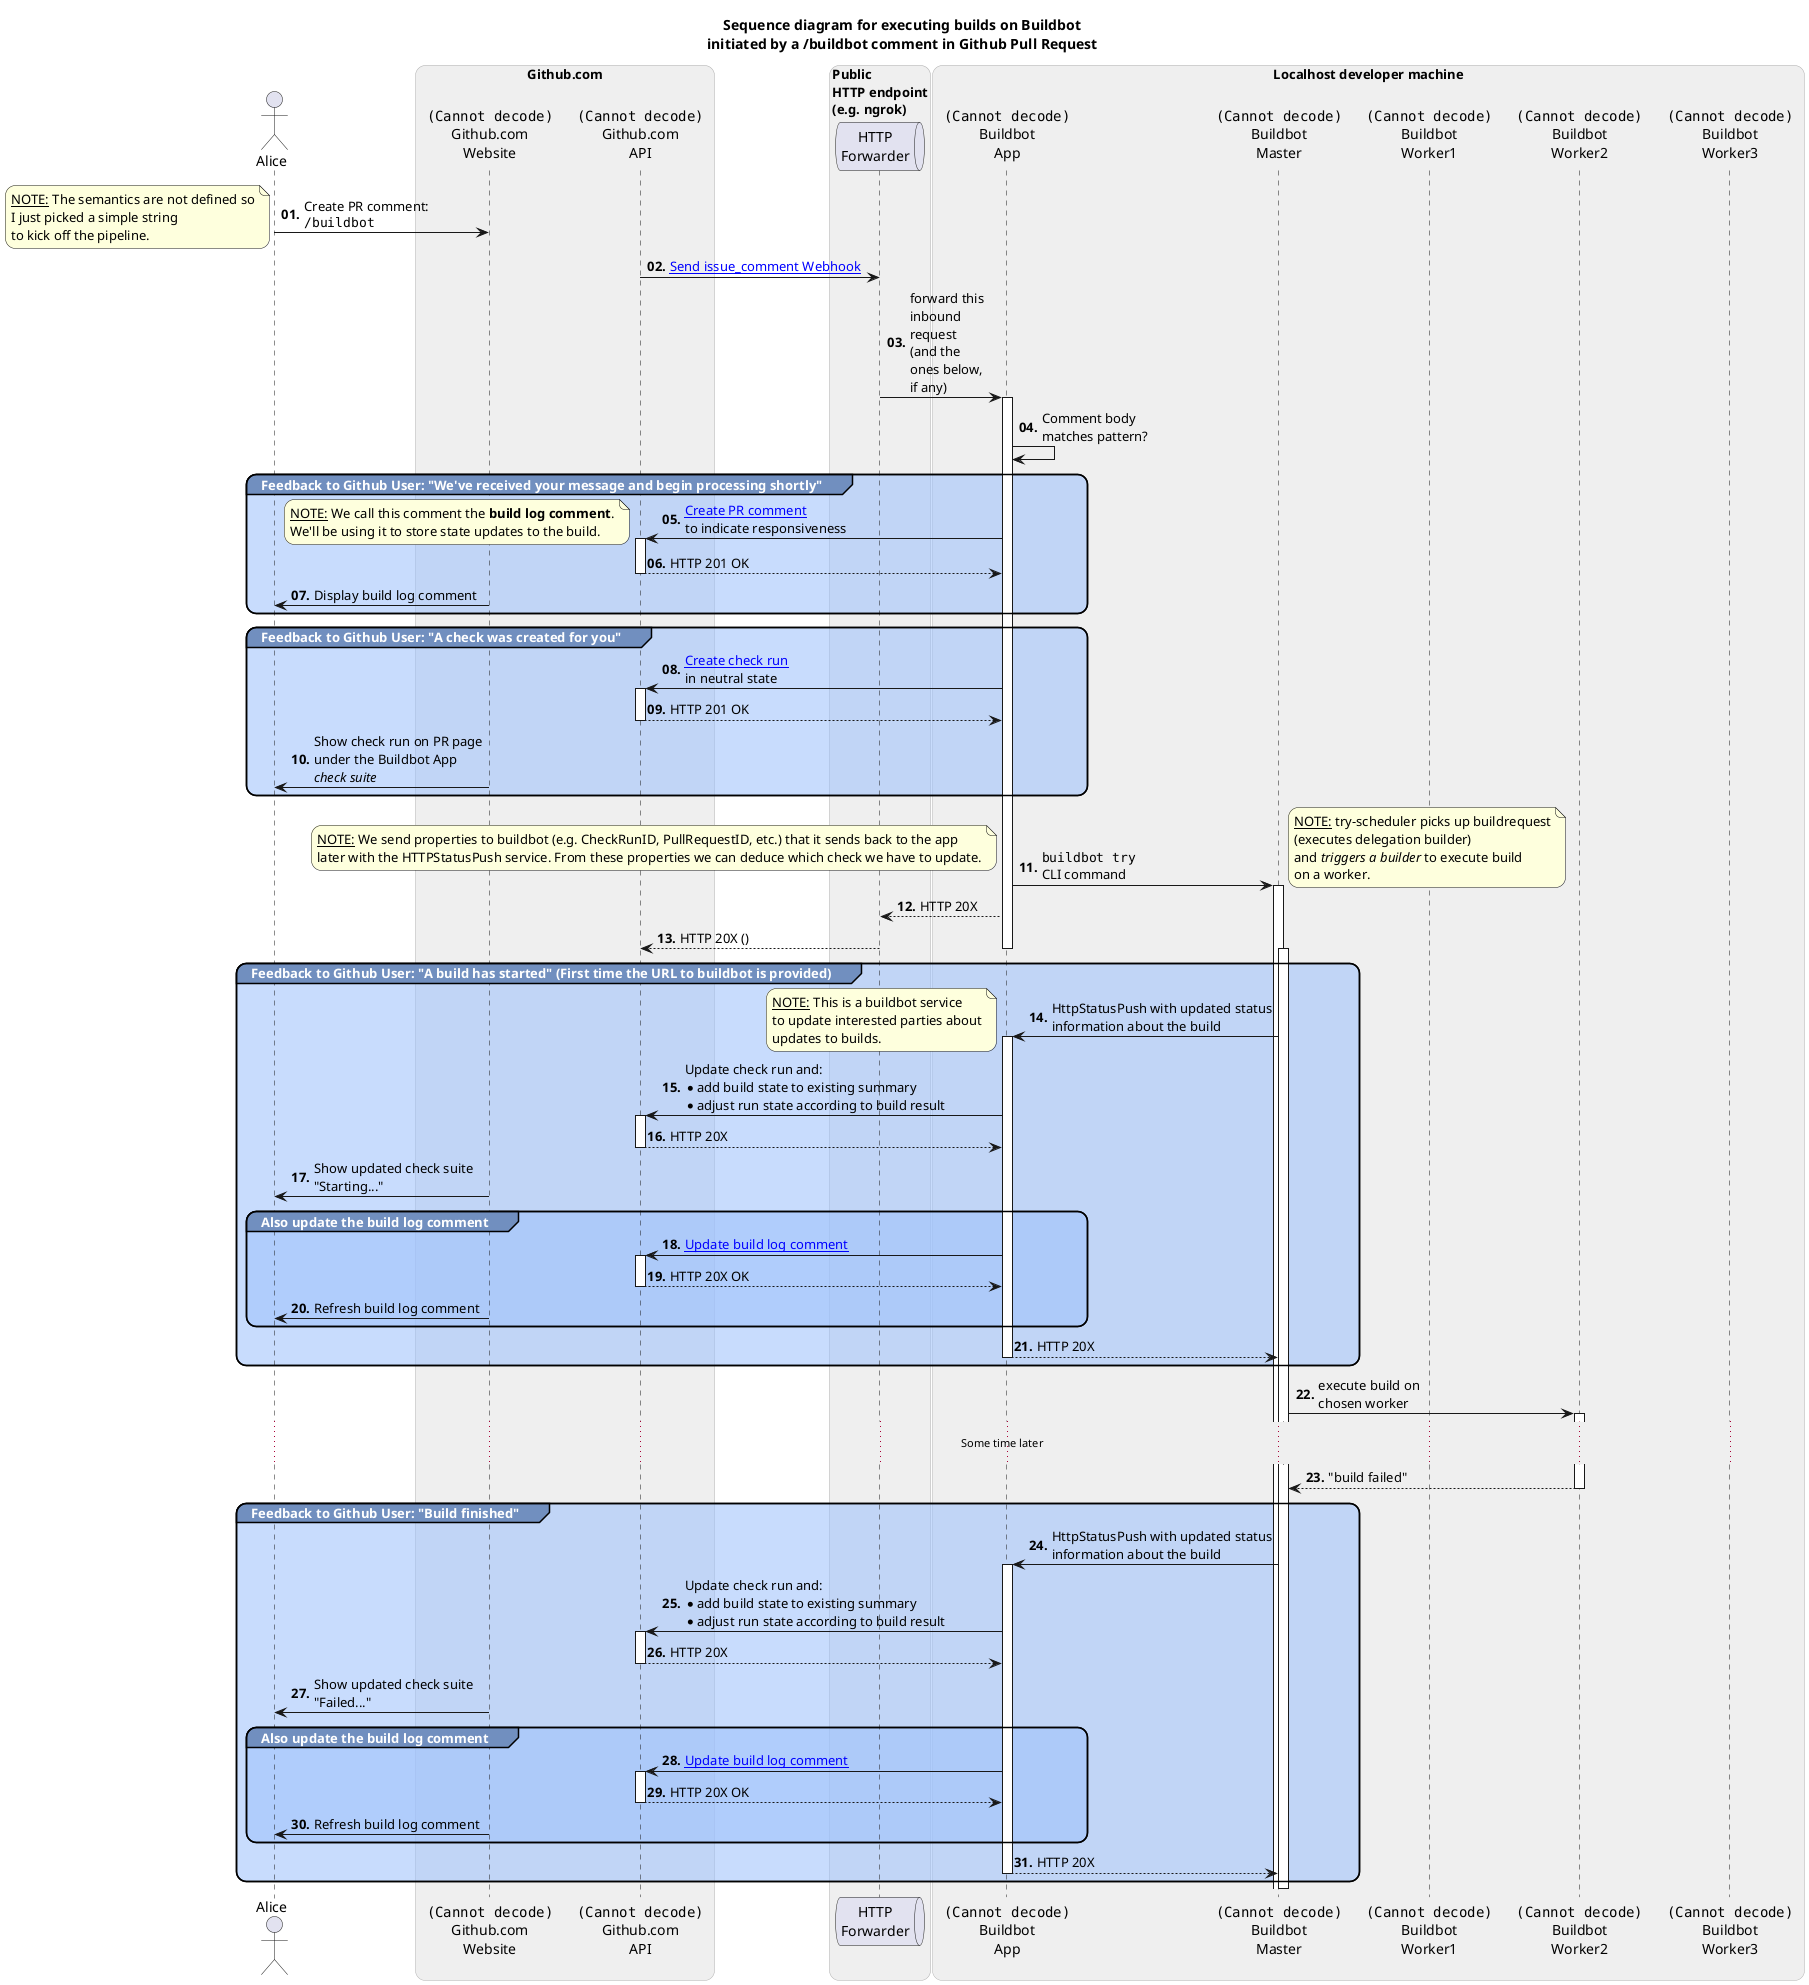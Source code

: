 @startuml on-buildbot-comment
' For on-the-fly rendering of the latest version of this diagram, please visit:
' http://www.plantuml.com/plantuml/proxy?idx=0&src=https://raw.githubusercontent.com/kwk/buildbot-app/main/docs/media/on-buildbot-comment.puml&fmt=svg
'
' To generate a PNG diagram from this file follow these steps:
' $ wget -o plantuml.jar http://sourceforge.net/projects/plantuml/files/plantuml.jar/download
' $ java -jar plantuml.jar -verbose on-buildbot-comment.puml

' Give calls and returns a number for easier referencing
autonumber "<B>00."

title
    Sequence diagram for executing builds on Buildbot
    initiated by a /buildbot comment in Github Pull Request
end title

' When you comment this out, you'll get the participants and actors repeated at
' the bottom which is nice for a big diagram
' skinparam style strictuml

skinparam monochrome false
skinparam SequenceBoxBackgroundColor #efefef
skinparam SequenceBoxBorderColor #aeaeae
skinparam roundcorner 20
skinparam SequenceGroupBackgroundColor #718fbf
skinparam SequenceGroupHeaderFontColor #ffffff
skinparam SequenceGroupBodyBackgroundColor #9dc1fc90
' Style participants
skinparam ParticipantBackgroundColor #efefef
skinparam ParticipantBorderColor #efefef
skinparam defaultFontName Red Hat Display Regular

actor "Alice" as alice

box "Github.com"
    participant "<img github-logo/github-mark.png{scale=0.3}>\nGithub.com\nWebsite" as gh
    participant "<img github-logo/github-mark.png{scale=0.3}>\nGithub.com\nAPI" as ghapi
end box

box "Public\nHTTP endpoint\n(e.g. ngrok)"
    queue "HTTP\nForwarder" as forwarder
end box

box "Localhost developer machine"
    participant "<img logo/logo-round-smaller.png{scale=1}>\nBuildbot\nApp" as app
    participant "<img buildbot-logo/buildbot.png{scale=0.3}>\nBuildbot\nMaster" as master
    participant "<img windows-logo/windows.png{scale=0.1}>\nBuildbot\nWorker1" as worker1
    participant "<img tux-logo/tux.svg{scale=0.4}>\nBuildbot\nWorker2" as worker2
    participant "<img apple-logo/apple.png{scale=0.1}>\nBuildbot\nWorker3" as worker3
end box

' app -> forwarder : Register to receive events\n(only needed during\ndevelopment stage)
alice -> gh : Create PR comment:\n""/buildbot""
note left : <u>NOTE:</u> The semantics are not defined so\nI just picked a simple string\nto kick off the pipeline.
ghapi -> forwarder : [[https://docs.github.com/en/webhooks-and-events/webhooks/webhook-events-and-payloads#issue_comment Send issue_comment Webhook]]
forwarder -> app : forward this\ninbound\nrequest\n(and the\nones below,\nif any)
activate app
        app -> app : Comment body\nmatches pattern?
        
        group Feedback to Github User: "We've received your message and begin processing shortly"
            app -> ghapi : [[https://docs.github.com/en/rest/issues/comments#create-an-issue-comment Create PR comment]]\nto indicate responsiveness
            note left: <u>NOTE:</u> We call this comment the <b>build log comment</b>.\nWe'll be using it to store state updates to the build.
            activate ghapi
                return HTTP 201 OK
            gh -> alice : Display build log comment
        end

        group Feedback to Github User: "A check was created for you"
            app -> ghapi : [[https://docs.github.com/en/rest/checks/runs#create-a-check-run Create check run]]\nin neutral state
            activate ghapi
                return HTTP 201 OK
            gh -> alice : Show check run on PR page\nunder the Buildbot App\n<i>check suite</i>
        end

        app -> master : ""buildbot try""\nCLI command
        note left : <u>NOTE:</u> We send properties to buildbot (e.g. CheckRunID, PullRequestID, etc.) that it sends back to the app\nlater with the HTTPStatusPush service. From these properties we can deduce which check we have to update.
        activate master
            note right : <u>NOTE:</u> try-scheduler picks up buildrequest\n(executes delegation builder)\nand <i>triggers a builder</i> to execute build\non a worker. 
        app --> forwarder : HTTP 20X
    forwarder --> ghapi : HTTP 20X ()
deactivate app
        
activate master
    
    group Feedback to Github User: "A build has started" (First time the URL to buildbot is provided)
        master -> app : HttpStatusPush with updated status\ninformation about the build
        note left : <u>NOTE:</u> This is a buildbot service\nto update interested parties about\nupdates to builds.
        activate app
            app -> ghapi : Update check run and:\n* add build state to existing summary\n*adjust run state according to build result
            activate ghapi
                return HTTP 20X
            
        gh -> alice : Show updated check suite\n"Starting..."

        group Also update the build log comment
            app -> ghapi : [[https://docs.github.com/en/rest/issues/comments#update-an-issue-comment Update build log comment]]
            activate ghapi
                return HTTP 20X OK
            gh -> alice : Refresh build log comment
        end
        return HTTP 20X
    end
    
    master -> worker2 : execute build on\nchosen worker

    activate worker2
        ...Some time later...
        return "build failed"
    
    group Feedback to Github User: "Build finished"
        master -> app : HttpStatusPush with updated status\ninformation about the build
        activate app
            app -> ghapi : Update check run and:\n* add build state to existing summary\n*adjust run state according to build result
            activate ghapi
                return HTTP 20X
            gh -> alice : Show updated check suite\n"Failed..."

            group Also update the build log comment
                app -> ghapi : [[https://docs.github.com/en/rest/issues/comments#update-an-issue-comment Update build log comment]]
                activate ghapi
                    return HTTP 20X OK
                gh -> alice : Refresh build log comment
            end
            return HTTP 20X
        
    end
    
    deactivate master

@enduml: